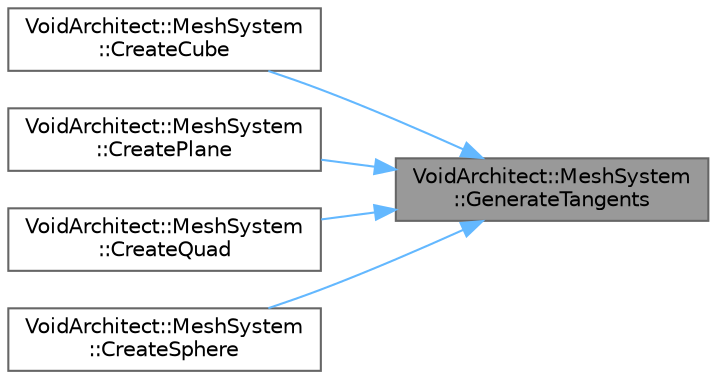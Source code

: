 digraph "VoidArchitect::MeshSystem::GenerateTangents"
{
 // LATEX_PDF_SIZE
  bgcolor="transparent";
  edge [fontname=Helvetica,fontsize=10,labelfontname=Helvetica,labelfontsize=10];
  node [fontname=Helvetica,fontsize=10,shape=box,height=0.2,width=0.4];
  rankdir="RL";
  Node1 [id="Node000001",label="VoidArchitect::MeshSystem\l::GenerateTangents",height=0.2,width=0.4,color="gray40", fillcolor="grey60", style="filled", fontcolor="black",tooltip=" "];
  Node1 -> Node2 [id="edge5_Node000001_Node000002",dir="back",color="steelblue1",style="solid",tooltip=" "];
  Node2 [id="Node000002",label="VoidArchitect::MeshSystem\l::CreateCube",height=0.2,width=0.4,color="grey40", fillcolor="white", style="filled",URL="$class_void_architect_1_1_mesh_system.html#a789e0f9048d2845ae718bfe425778656",tooltip=" "];
  Node1 -> Node3 [id="edge6_Node000001_Node000003",dir="back",color="steelblue1",style="solid",tooltip=" "];
  Node3 [id="Node000003",label="VoidArchitect::MeshSystem\l::CreatePlane",height=0.2,width=0.4,color="grey40", fillcolor="white", style="filled",URL="$class_void_architect_1_1_mesh_system.html#a8710b6c5d7faf59b4a07865c431b76c6",tooltip=" "];
  Node1 -> Node4 [id="edge7_Node000001_Node000004",dir="back",color="steelblue1",style="solid",tooltip=" "];
  Node4 [id="Node000004",label="VoidArchitect::MeshSystem\l::CreateQuad",height=0.2,width=0.4,color="grey40", fillcolor="white", style="filled",URL="$class_void_architect_1_1_mesh_system.html#a01bb82af5fab7209d792d0ca7ee987b4",tooltip=" "];
  Node1 -> Node5 [id="edge8_Node000001_Node000005",dir="back",color="steelblue1",style="solid",tooltip=" "];
  Node5 [id="Node000005",label="VoidArchitect::MeshSystem\l::CreateSphere",height=0.2,width=0.4,color="grey40", fillcolor="white", style="filled",URL="$class_void_architect_1_1_mesh_system.html#a442b1697b6f0440b74584ddc1be39a90",tooltip=" "];
}
